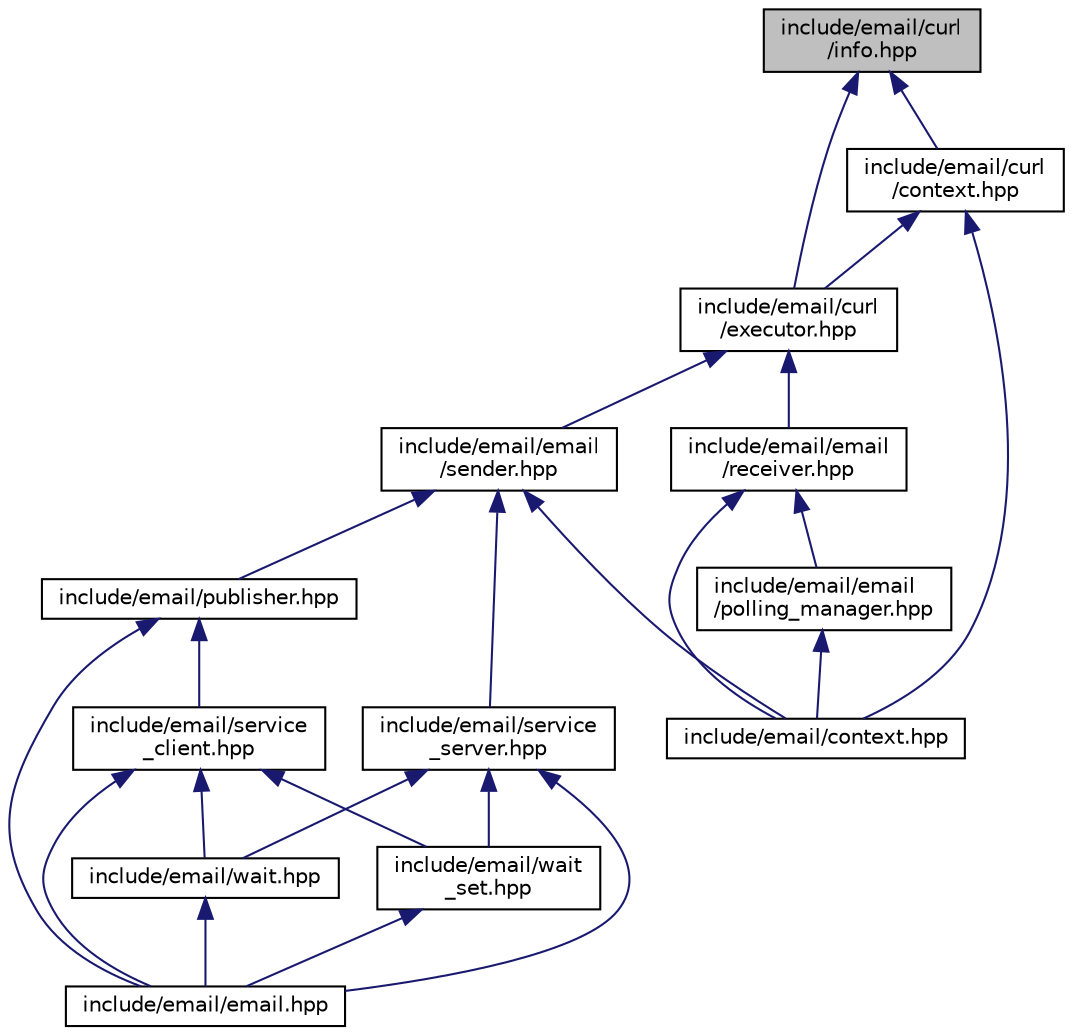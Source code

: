 digraph "include/email/curl/info.hpp"
{
 // LATEX_PDF_SIZE
  edge [fontname="Helvetica",fontsize="10",labelfontname="Helvetica",labelfontsize="10"];
  node [fontname="Helvetica",fontsize="10",shape=record];
  Node1 [label="include/email/curl\l/info.hpp",height=0.2,width=0.4,color="black", fillcolor="grey75", style="filled", fontcolor="black",tooltip=" "];
  Node1 -> Node2 [dir="back",color="midnightblue",fontsize="10",style="solid",fontname="Helvetica"];
  Node2 [label="include/email/curl\l/context.hpp",height=0.2,width=0.4,color="black", fillcolor="white", style="filled",URL="$curl_2context_8hpp.html",tooltip=" "];
  Node2 -> Node3 [dir="back",color="midnightblue",fontsize="10",style="solid",fontname="Helvetica"];
  Node3 [label="include/email/context.hpp",height=0.2,width=0.4,color="black", fillcolor="white", style="filled",URL="$context_8hpp.html",tooltip=" "];
  Node2 -> Node4 [dir="back",color="midnightblue",fontsize="10",style="solid",fontname="Helvetica"];
  Node4 [label="include/email/curl\l/executor.hpp",height=0.2,width=0.4,color="black", fillcolor="white", style="filled",URL="$executor_8hpp.html",tooltip=" "];
  Node4 -> Node5 [dir="back",color="midnightblue",fontsize="10",style="solid",fontname="Helvetica"];
  Node5 [label="include/email/email\l/receiver.hpp",height=0.2,width=0.4,color="black", fillcolor="white", style="filled",URL="$receiver_8hpp.html",tooltip=" "];
  Node5 -> Node3 [dir="back",color="midnightblue",fontsize="10",style="solid",fontname="Helvetica"];
  Node5 -> Node6 [dir="back",color="midnightblue",fontsize="10",style="solid",fontname="Helvetica"];
  Node6 [label="include/email/email\l/polling_manager.hpp",height=0.2,width=0.4,color="black", fillcolor="white", style="filled",URL="$polling__manager_8hpp.html",tooltip=" "];
  Node6 -> Node3 [dir="back",color="midnightblue",fontsize="10",style="solid",fontname="Helvetica"];
  Node4 -> Node7 [dir="back",color="midnightblue",fontsize="10",style="solid",fontname="Helvetica"];
  Node7 [label="include/email/email\l/sender.hpp",height=0.2,width=0.4,color="black", fillcolor="white", style="filled",URL="$sender_8hpp.html",tooltip=" "];
  Node7 -> Node3 [dir="back",color="midnightblue",fontsize="10",style="solid",fontname="Helvetica"];
  Node7 -> Node8 [dir="back",color="midnightblue",fontsize="10",style="solid",fontname="Helvetica"];
  Node8 [label="include/email/publisher.hpp",height=0.2,width=0.4,color="black", fillcolor="white", style="filled",URL="$publisher_8hpp.html",tooltip=" "];
  Node8 -> Node9 [dir="back",color="midnightblue",fontsize="10",style="solid",fontname="Helvetica"];
  Node9 [label="include/email/email.hpp",height=0.2,width=0.4,color="black", fillcolor="white", style="filled",URL="$email_8hpp.html",tooltip=" "];
  Node8 -> Node10 [dir="back",color="midnightblue",fontsize="10",style="solid",fontname="Helvetica"];
  Node10 [label="include/email/service\l_client.hpp",height=0.2,width=0.4,color="black", fillcolor="white", style="filled",URL="$service__client_8hpp.html",tooltip=" "];
  Node10 -> Node9 [dir="back",color="midnightblue",fontsize="10",style="solid",fontname="Helvetica"];
  Node10 -> Node11 [dir="back",color="midnightblue",fontsize="10",style="solid",fontname="Helvetica"];
  Node11 [label="include/email/wait.hpp",height=0.2,width=0.4,color="black", fillcolor="white", style="filled",URL="$wait_8hpp.html",tooltip=" "];
  Node11 -> Node9 [dir="back",color="midnightblue",fontsize="10",style="solid",fontname="Helvetica"];
  Node10 -> Node12 [dir="back",color="midnightblue",fontsize="10",style="solid",fontname="Helvetica"];
  Node12 [label="include/email/wait\l_set.hpp",height=0.2,width=0.4,color="black", fillcolor="white", style="filled",URL="$wait__set_8hpp.html",tooltip=" "];
  Node12 -> Node9 [dir="back",color="midnightblue",fontsize="10",style="solid",fontname="Helvetica"];
  Node7 -> Node13 [dir="back",color="midnightblue",fontsize="10",style="solid",fontname="Helvetica"];
  Node13 [label="include/email/service\l_server.hpp",height=0.2,width=0.4,color="black", fillcolor="white", style="filled",URL="$service__server_8hpp.html",tooltip=" "];
  Node13 -> Node9 [dir="back",color="midnightblue",fontsize="10",style="solid",fontname="Helvetica"];
  Node13 -> Node11 [dir="back",color="midnightblue",fontsize="10",style="solid",fontname="Helvetica"];
  Node13 -> Node12 [dir="back",color="midnightblue",fontsize="10",style="solid",fontname="Helvetica"];
  Node1 -> Node4 [dir="back",color="midnightblue",fontsize="10",style="solid",fontname="Helvetica"];
}
